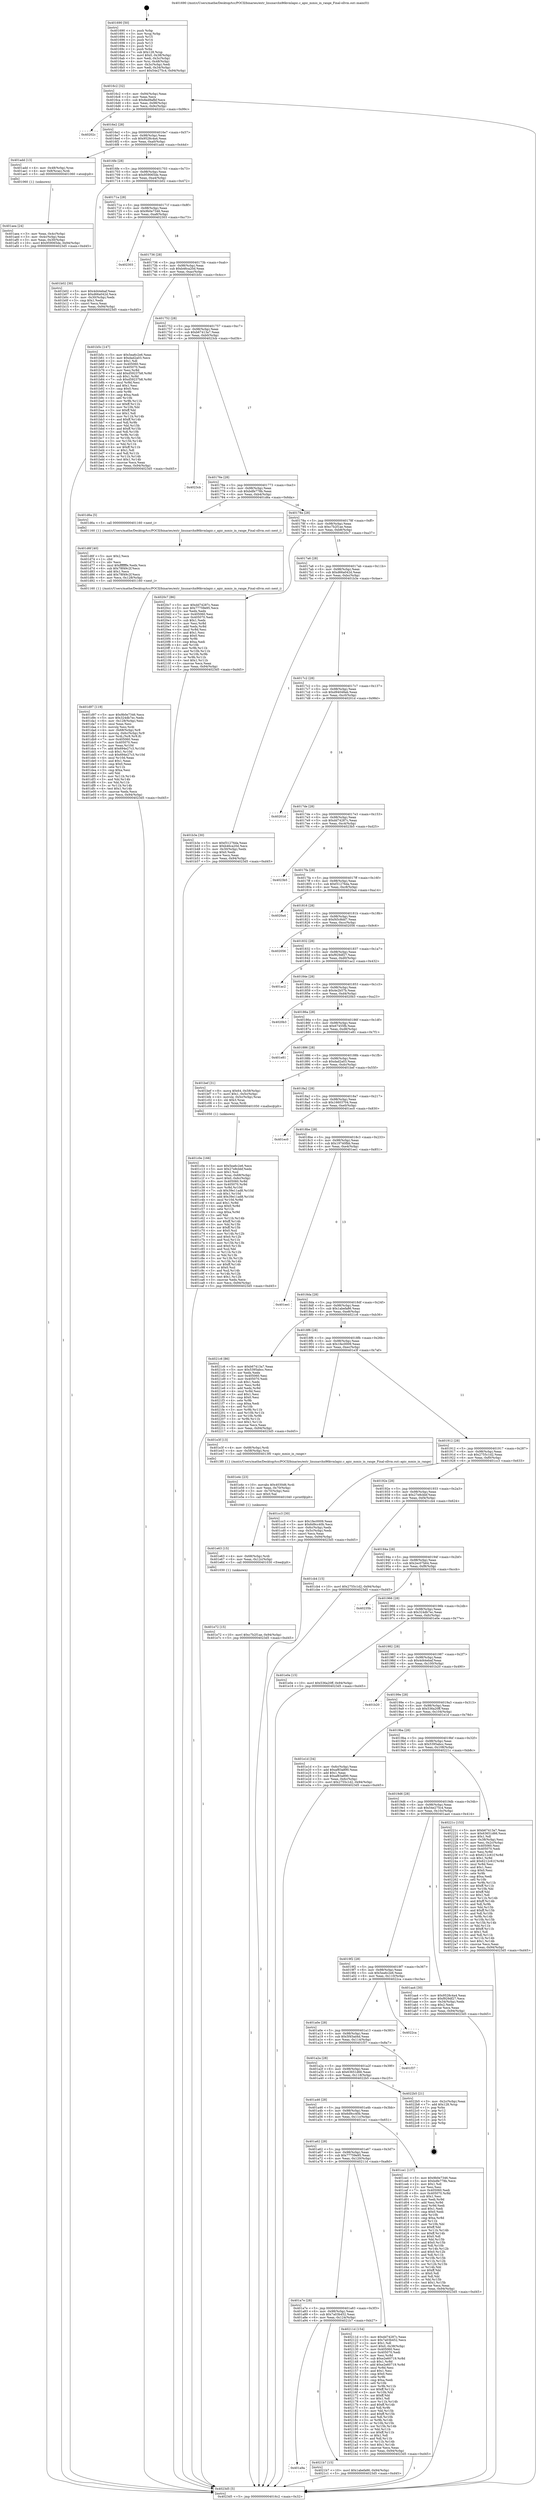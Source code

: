 digraph "0x401690" {
  label = "0x401690 (/mnt/c/Users/mathe/Desktop/tcc/POCII/binaries/extr_linuxarchx86kvmlapic.c_apic_mmio_in_range_Final-ollvm.out::main(0))"
  labelloc = "t"
  node[shape=record]

  Entry [label="",width=0.3,height=0.3,shape=circle,fillcolor=black,style=filled]
  "0x4016c2" [label="{
     0x4016c2 [32]\l
     | [instrs]\l
     &nbsp;&nbsp;0x4016c2 \<+6\>: mov -0x94(%rbp),%eax\l
     &nbsp;&nbsp;0x4016c8 \<+2\>: mov %eax,%ecx\l
     &nbsp;&nbsp;0x4016ca \<+6\>: sub $0x8ed9afbf,%ecx\l
     &nbsp;&nbsp;0x4016d0 \<+6\>: mov %eax,-0x98(%rbp)\l
     &nbsp;&nbsp;0x4016d6 \<+6\>: mov %ecx,-0x9c(%rbp)\l
     &nbsp;&nbsp;0x4016dc \<+6\>: je 000000000040202c \<main+0x99c\>\l
  }"]
  "0x40202c" [label="{
     0x40202c\l
  }", style=dashed]
  "0x4016e2" [label="{
     0x4016e2 [28]\l
     | [instrs]\l
     &nbsp;&nbsp;0x4016e2 \<+5\>: jmp 00000000004016e7 \<main+0x57\>\l
     &nbsp;&nbsp;0x4016e7 \<+6\>: mov -0x98(%rbp),%eax\l
     &nbsp;&nbsp;0x4016ed \<+5\>: sub $0x9528c4a4,%eax\l
     &nbsp;&nbsp;0x4016f2 \<+6\>: mov %eax,-0xa0(%rbp)\l
     &nbsp;&nbsp;0x4016f8 \<+6\>: je 0000000000401add \<main+0x44d\>\l
  }"]
  Exit [label="",width=0.3,height=0.3,shape=circle,fillcolor=black,style=filled,peripheries=2]
  "0x401add" [label="{
     0x401add [13]\l
     | [instrs]\l
     &nbsp;&nbsp;0x401add \<+4\>: mov -0x48(%rbp),%rax\l
     &nbsp;&nbsp;0x401ae1 \<+4\>: mov 0x8(%rax),%rdi\l
     &nbsp;&nbsp;0x401ae5 \<+5\>: call 0000000000401060 \<atoi@plt\>\l
     | [calls]\l
     &nbsp;&nbsp;0x401060 \{1\} (unknown)\l
  }"]
  "0x4016fe" [label="{
     0x4016fe [28]\l
     | [instrs]\l
     &nbsp;&nbsp;0x4016fe \<+5\>: jmp 0000000000401703 \<main+0x73\>\l
     &nbsp;&nbsp;0x401703 \<+6\>: mov -0x98(%rbp),%eax\l
     &nbsp;&nbsp;0x401709 \<+5\>: sub $0x959065de,%eax\l
     &nbsp;&nbsp;0x40170e \<+6\>: mov %eax,-0xa4(%rbp)\l
     &nbsp;&nbsp;0x401714 \<+6\>: je 0000000000401b02 \<main+0x472\>\l
  }"]
  "0x401a9a" [label="{
     0x401a9a\l
  }", style=dashed]
  "0x401b02" [label="{
     0x401b02 [30]\l
     | [instrs]\l
     &nbsp;&nbsp;0x401b02 \<+5\>: mov $0x4d44ebaf,%eax\l
     &nbsp;&nbsp;0x401b07 \<+5\>: mov $0xd66a042d,%ecx\l
     &nbsp;&nbsp;0x401b0c \<+3\>: mov -0x30(%rbp),%edx\l
     &nbsp;&nbsp;0x401b0f \<+3\>: cmp $0x1,%edx\l
     &nbsp;&nbsp;0x401b12 \<+3\>: cmovl %ecx,%eax\l
     &nbsp;&nbsp;0x401b15 \<+6\>: mov %eax,-0x94(%rbp)\l
     &nbsp;&nbsp;0x401b1b \<+5\>: jmp 00000000004023d5 \<main+0xd45\>\l
  }"]
  "0x40171a" [label="{
     0x40171a [28]\l
     | [instrs]\l
     &nbsp;&nbsp;0x40171a \<+5\>: jmp 000000000040171f \<main+0x8f\>\l
     &nbsp;&nbsp;0x40171f \<+6\>: mov -0x98(%rbp),%eax\l
     &nbsp;&nbsp;0x401725 \<+5\>: sub $0x9b0e7346,%eax\l
     &nbsp;&nbsp;0x40172a \<+6\>: mov %eax,-0xa8(%rbp)\l
     &nbsp;&nbsp;0x401730 \<+6\>: je 0000000000402303 \<main+0xc73\>\l
  }"]
  "0x4021b7" [label="{
     0x4021b7 [15]\l
     | [instrs]\l
     &nbsp;&nbsp;0x4021b7 \<+10\>: movl $0x1abefa86,-0x94(%rbp)\l
     &nbsp;&nbsp;0x4021c1 \<+5\>: jmp 00000000004023d5 \<main+0xd45\>\l
  }"]
  "0x402303" [label="{
     0x402303\l
  }", style=dashed]
  "0x401736" [label="{
     0x401736 [28]\l
     | [instrs]\l
     &nbsp;&nbsp;0x401736 \<+5\>: jmp 000000000040173b \<main+0xab\>\l
     &nbsp;&nbsp;0x40173b \<+6\>: mov -0x98(%rbp),%eax\l
     &nbsp;&nbsp;0x401741 \<+5\>: sub $0xb46ca20d,%eax\l
     &nbsp;&nbsp;0x401746 \<+6\>: mov %eax,-0xac(%rbp)\l
     &nbsp;&nbsp;0x40174c \<+6\>: je 0000000000401b5c \<main+0x4cc\>\l
  }"]
  "0x401a7e" [label="{
     0x401a7e [28]\l
     | [instrs]\l
     &nbsp;&nbsp;0x401a7e \<+5\>: jmp 0000000000401a83 \<main+0x3f3\>\l
     &nbsp;&nbsp;0x401a83 \<+6\>: mov -0x98(%rbp),%eax\l
     &nbsp;&nbsp;0x401a89 \<+5\>: sub $0x7a03b452,%eax\l
     &nbsp;&nbsp;0x401a8e \<+6\>: mov %eax,-0x124(%rbp)\l
     &nbsp;&nbsp;0x401a94 \<+6\>: je 00000000004021b7 \<main+0xb27\>\l
  }"]
  "0x401b5c" [label="{
     0x401b5c [147]\l
     | [instrs]\l
     &nbsp;&nbsp;0x401b5c \<+5\>: mov $0x5ea6c2e6,%eax\l
     &nbsp;&nbsp;0x401b61 \<+5\>: mov $0xdad2a03,%ecx\l
     &nbsp;&nbsp;0x401b66 \<+2\>: mov $0x1,%dl\l
     &nbsp;&nbsp;0x401b68 \<+7\>: mov 0x405060,%esi\l
     &nbsp;&nbsp;0x401b6f \<+7\>: mov 0x405070,%edi\l
     &nbsp;&nbsp;0x401b76 \<+3\>: mov %esi,%r8d\l
     &nbsp;&nbsp;0x401b79 \<+7\>: add $0xd59237b8,%r8d\l
     &nbsp;&nbsp;0x401b80 \<+4\>: sub $0x1,%r8d\l
     &nbsp;&nbsp;0x401b84 \<+7\>: sub $0xd59237b8,%r8d\l
     &nbsp;&nbsp;0x401b8b \<+4\>: imul %r8d,%esi\l
     &nbsp;&nbsp;0x401b8f \<+3\>: and $0x1,%esi\l
     &nbsp;&nbsp;0x401b92 \<+3\>: cmp $0x0,%esi\l
     &nbsp;&nbsp;0x401b95 \<+4\>: sete %r9b\l
     &nbsp;&nbsp;0x401b99 \<+3\>: cmp $0xa,%edi\l
     &nbsp;&nbsp;0x401b9c \<+4\>: setl %r10b\l
     &nbsp;&nbsp;0x401ba0 \<+3\>: mov %r9b,%r11b\l
     &nbsp;&nbsp;0x401ba3 \<+4\>: xor $0xff,%r11b\l
     &nbsp;&nbsp;0x401ba7 \<+3\>: mov %r10b,%bl\l
     &nbsp;&nbsp;0x401baa \<+3\>: xor $0xff,%bl\l
     &nbsp;&nbsp;0x401bad \<+3\>: xor $0x1,%dl\l
     &nbsp;&nbsp;0x401bb0 \<+3\>: mov %r11b,%r14b\l
     &nbsp;&nbsp;0x401bb3 \<+4\>: and $0xff,%r14b\l
     &nbsp;&nbsp;0x401bb7 \<+3\>: and %dl,%r9b\l
     &nbsp;&nbsp;0x401bba \<+3\>: mov %bl,%r15b\l
     &nbsp;&nbsp;0x401bbd \<+4\>: and $0xff,%r15b\l
     &nbsp;&nbsp;0x401bc1 \<+3\>: and %dl,%r10b\l
     &nbsp;&nbsp;0x401bc4 \<+3\>: or %r9b,%r14b\l
     &nbsp;&nbsp;0x401bc7 \<+3\>: or %r10b,%r15b\l
     &nbsp;&nbsp;0x401bca \<+3\>: xor %r15b,%r14b\l
     &nbsp;&nbsp;0x401bcd \<+3\>: or %bl,%r11b\l
     &nbsp;&nbsp;0x401bd0 \<+4\>: xor $0xff,%r11b\l
     &nbsp;&nbsp;0x401bd4 \<+3\>: or $0x1,%dl\l
     &nbsp;&nbsp;0x401bd7 \<+3\>: and %dl,%r11b\l
     &nbsp;&nbsp;0x401bda \<+3\>: or %r11b,%r14b\l
     &nbsp;&nbsp;0x401bdd \<+4\>: test $0x1,%r14b\l
     &nbsp;&nbsp;0x401be1 \<+3\>: cmovne %ecx,%eax\l
     &nbsp;&nbsp;0x401be4 \<+6\>: mov %eax,-0x94(%rbp)\l
     &nbsp;&nbsp;0x401bea \<+5\>: jmp 00000000004023d5 \<main+0xd45\>\l
  }"]
  "0x401752" [label="{
     0x401752 [28]\l
     | [instrs]\l
     &nbsp;&nbsp;0x401752 \<+5\>: jmp 0000000000401757 \<main+0xc7\>\l
     &nbsp;&nbsp;0x401757 \<+6\>: mov -0x98(%rbp),%eax\l
     &nbsp;&nbsp;0x40175d \<+5\>: sub $0xb67413a7,%eax\l
     &nbsp;&nbsp;0x401762 \<+6\>: mov %eax,-0xb0(%rbp)\l
     &nbsp;&nbsp;0x401768 \<+6\>: je 00000000004023cb \<main+0xd3b\>\l
  }"]
  "0x40211d" [label="{
     0x40211d [154]\l
     | [instrs]\l
     &nbsp;&nbsp;0x40211d \<+5\>: mov $0xdd74287c,%eax\l
     &nbsp;&nbsp;0x402122 \<+5\>: mov $0x7a03b452,%ecx\l
     &nbsp;&nbsp;0x402127 \<+2\>: mov $0x1,%dl\l
     &nbsp;&nbsp;0x402129 \<+7\>: movl $0x0,-0x38(%rbp)\l
     &nbsp;&nbsp;0x402130 \<+7\>: mov 0x405060,%esi\l
     &nbsp;&nbsp;0x402137 \<+7\>: mov 0x405070,%edi\l
     &nbsp;&nbsp;0x40213e \<+3\>: mov %esi,%r8d\l
     &nbsp;&nbsp;0x402141 \<+7\>: sub $0xe2e60719,%r8d\l
     &nbsp;&nbsp;0x402148 \<+4\>: sub $0x1,%r8d\l
     &nbsp;&nbsp;0x40214c \<+7\>: add $0xe2e60719,%r8d\l
     &nbsp;&nbsp;0x402153 \<+4\>: imul %r8d,%esi\l
     &nbsp;&nbsp;0x402157 \<+3\>: and $0x1,%esi\l
     &nbsp;&nbsp;0x40215a \<+3\>: cmp $0x0,%esi\l
     &nbsp;&nbsp;0x40215d \<+4\>: sete %r9b\l
     &nbsp;&nbsp;0x402161 \<+3\>: cmp $0xa,%edi\l
     &nbsp;&nbsp;0x402164 \<+4\>: setl %r10b\l
     &nbsp;&nbsp;0x402168 \<+3\>: mov %r9b,%r11b\l
     &nbsp;&nbsp;0x40216b \<+4\>: xor $0xff,%r11b\l
     &nbsp;&nbsp;0x40216f \<+3\>: mov %r10b,%bl\l
     &nbsp;&nbsp;0x402172 \<+3\>: xor $0xff,%bl\l
     &nbsp;&nbsp;0x402175 \<+3\>: xor $0x1,%dl\l
     &nbsp;&nbsp;0x402178 \<+3\>: mov %r11b,%r14b\l
     &nbsp;&nbsp;0x40217b \<+4\>: and $0xff,%r14b\l
     &nbsp;&nbsp;0x40217f \<+3\>: and %dl,%r9b\l
     &nbsp;&nbsp;0x402182 \<+3\>: mov %bl,%r15b\l
     &nbsp;&nbsp;0x402185 \<+4\>: and $0xff,%r15b\l
     &nbsp;&nbsp;0x402189 \<+3\>: and %dl,%r10b\l
     &nbsp;&nbsp;0x40218c \<+3\>: or %r9b,%r14b\l
     &nbsp;&nbsp;0x40218f \<+3\>: or %r10b,%r15b\l
     &nbsp;&nbsp;0x402192 \<+3\>: xor %r15b,%r14b\l
     &nbsp;&nbsp;0x402195 \<+3\>: or %bl,%r11b\l
     &nbsp;&nbsp;0x402198 \<+4\>: xor $0xff,%r11b\l
     &nbsp;&nbsp;0x40219c \<+3\>: or $0x1,%dl\l
     &nbsp;&nbsp;0x40219f \<+3\>: and %dl,%r11b\l
     &nbsp;&nbsp;0x4021a2 \<+3\>: or %r11b,%r14b\l
     &nbsp;&nbsp;0x4021a5 \<+4\>: test $0x1,%r14b\l
     &nbsp;&nbsp;0x4021a9 \<+3\>: cmovne %ecx,%eax\l
     &nbsp;&nbsp;0x4021ac \<+6\>: mov %eax,-0x94(%rbp)\l
     &nbsp;&nbsp;0x4021b2 \<+5\>: jmp 00000000004023d5 \<main+0xd45\>\l
  }"]
  "0x4023cb" [label="{
     0x4023cb\l
  }", style=dashed]
  "0x40176e" [label="{
     0x40176e [28]\l
     | [instrs]\l
     &nbsp;&nbsp;0x40176e \<+5\>: jmp 0000000000401773 \<main+0xe3\>\l
     &nbsp;&nbsp;0x401773 \<+6\>: mov -0x98(%rbp),%eax\l
     &nbsp;&nbsp;0x401779 \<+5\>: sub $0xbdfe778b,%eax\l
     &nbsp;&nbsp;0x40177e \<+6\>: mov %eax,-0xb4(%rbp)\l
     &nbsp;&nbsp;0x401784 \<+6\>: je 0000000000401d6a \<main+0x6da\>\l
  }"]
  "0x401e72" [label="{
     0x401e72 [15]\l
     | [instrs]\l
     &nbsp;&nbsp;0x401e72 \<+10\>: movl $0xc7b2f1ae,-0x94(%rbp)\l
     &nbsp;&nbsp;0x401e7c \<+5\>: jmp 00000000004023d5 \<main+0xd45\>\l
  }"]
  "0x401d6a" [label="{
     0x401d6a [5]\l
     | [instrs]\l
     &nbsp;&nbsp;0x401d6a \<+5\>: call 0000000000401160 \<next_i\>\l
     | [calls]\l
     &nbsp;&nbsp;0x401160 \{1\} (/mnt/c/Users/mathe/Desktop/tcc/POCII/binaries/extr_linuxarchx86kvmlapic.c_apic_mmio_in_range_Final-ollvm.out::next_i)\l
  }"]
  "0x40178a" [label="{
     0x40178a [28]\l
     | [instrs]\l
     &nbsp;&nbsp;0x40178a \<+5\>: jmp 000000000040178f \<main+0xff\>\l
     &nbsp;&nbsp;0x40178f \<+6\>: mov -0x98(%rbp),%eax\l
     &nbsp;&nbsp;0x401795 \<+5\>: sub $0xc7b2f1ae,%eax\l
     &nbsp;&nbsp;0x40179a \<+6\>: mov %eax,-0xb8(%rbp)\l
     &nbsp;&nbsp;0x4017a0 \<+6\>: je 00000000004020c7 \<main+0xa37\>\l
  }"]
  "0x401e63" [label="{
     0x401e63 [15]\l
     | [instrs]\l
     &nbsp;&nbsp;0x401e63 \<+4\>: mov -0x68(%rbp),%rdi\l
     &nbsp;&nbsp;0x401e67 \<+6\>: mov %eax,-0x12c(%rbp)\l
     &nbsp;&nbsp;0x401e6d \<+5\>: call 0000000000401030 \<free@plt\>\l
     | [calls]\l
     &nbsp;&nbsp;0x401030 \{1\} (unknown)\l
  }"]
  "0x4020c7" [label="{
     0x4020c7 [86]\l
     | [instrs]\l
     &nbsp;&nbsp;0x4020c7 \<+5\>: mov $0xdd74287c,%eax\l
     &nbsp;&nbsp;0x4020cc \<+5\>: mov $0x77759e95,%ecx\l
     &nbsp;&nbsp;0x4020d1 \<+2\>: xor %edx,%edx\l
     &nbsp;&nbsp;0x4020d3 \<+7\>: mov 0x405060,%esi\l
     &nbsp;&nbsp;0x4020da \<+7\>: mov 0x405070,%edi\l
     &nbsp;&nbsp;0x4020e1 \<+3\>: sub $0x1,%edx\l
     &nbsp;&nbsp;0x4020e4 \<+3\>: mov %esi,%r8d\l
     &nbsp;&nbsp;0x4020e7 \<+3\>: add %edx,%r8d\l
     &nbsp;&nbsp;0x4020ea \<+4\>: imul %r8d,%esi\l
     &nbsp;&nbsp;0x4020ee \<+3\>: and $0x1,%esi\l
     &nbsp;&nbsp;0x4020f1 \<+3\>: cmp $0x0,%esi\l
     &nbsp;&nbsp;0x4020f4 \<+4\>: sete %r9b\l
     &nbsp;&nbsp;0x4020f8 \<+3\>: cmp $0xa,%edi\l
     &nbsp;&nbsp;0x4020fb \<+4\>: setl %r10b\l
     &nbsp;&nbsp;0x4020ff \<+3\>: mov %r9b,%r11b\l
     &nbsp;&nbsp;0x402102 \<+3\>: and %r10b,%r11b\l
     &nbsp;&nbsp;0x402105 \<+3\>: xor %r10b,%r9b\l
     &nbsp;&nbsp;0x402108 \<+3\>: or %r9b,%r11b\l
     &nbsp;&nbsp;0x40210b \<+4\>: test $0x1,%r11b\l
     &nbsp;&nbsp;0x40210f \<+3\>: cmovne %ecx,%eax\l
     &nbsp;&nbsp;0x402112 \<+6\>: mov %eax,-0x94(%rbp)\l
     &nbsp;&nbsp;0x402118 \<+5\>: jmp 00000000004023d5 \<main+0xd45\>\l
  }"]
  "0x4017a6" [label="{
     0x4017a6 [28]\l
     | [instrs]\l
     &nbsp;&nbsp;0x4017a6 \<+5\>: jmp 00000000004017ab \<main+0x11b\>\l
     &nbsp;&nbsp;0x4017ab \<+6\>: mov -0x98(%rbp),%eax\l
     &nbsp;&nbsp;0x4017b1 \<+5\>: sub $0xd66a042d,%eax\l
     &nbsp;&nbsp;0x4017b6 \<+6\>: mov %eax,-0xbc(%rbp)\l
     &nbsp;&nbsp;0x4017bc \<+6\>: je 0000000000401b3e \<main+0x4ae\>\l
  }"]
  "0x401e4c" [label="{
     0x401e4c [23]\l
     | [instrs]\l
     &nbsp;&nbsp;0x401e4c \<+10\>: movabs $0x4030d6,%rdi\l
     &nbsp;&nbsp;0x401e56 \<+3\>: mov %eax,-0x70(%rbp)\l
     &nbsp;&nbsp;0x401e59 \<+3\>: mov -0x70(%rbp),%esi\l
     &nbsp;&nbsp;0x401e5c \<+2\>: mov $0x0,%al\l
     &nbsp;&nbsp;0x401e5e \<+5\>: call 0000000000401040 \<printf@plt\>\l
     | [calls]\l
     &nbsp;&nbsp;0x401040 \{1\} (unknown)\l
  }"]
  "0x401b3e" [label="{
     0x401b3e [30]\l
     | [instrs]\l
     &nbsp;&nbsp;0x401b3e \<+5\>: mov $0xf31276da,%eax\l
     &nbsp;&nbsp;0x401b43 \<+5\>: mov $0xb46ca20d,%ecx\l
     &nbsp;&nbsp;0x401b48 \<+3\>: mov -0x30(%rbp),%edx\l
     &nbsp;&nbsp;0x401b4b \<+3\>: cmp $0x0,%edx\l
     &nbsp;&nbsp;0x401b4e \<+3\>: cmove %ecx,%eax\l
     &nbsp;&nbsp;0x401b51 \<+6\>: mov %eax,-0x94(%rbp)\l
     &nbsp;&nbsp;0x401b57 \<+5\>: jmp 00000000004023d5 \<main+0xd45\>\l
  }"]
  "0x4017c2" [label="{
     0x4017c2 [28]\l
     | [instrs]\l
     &nbsp;&nbsp;0x4017c2 \<+5\>: jmp 00000000004017c7 \<main+0x137\>\l
     &nbsp;&nbsp;0x4017c7 \<+6\>: mov -0x98(%rbp),%eax\l
     &nbsp;&nbsp;0x4017cd \<+5\>: sub $0xd94048ab,%eax\l
     &nbsp;&nbsp;0x4017d2 \<+6\>: mov %eax,-0xc0(%rbp)\l
     &nbsp;&nbsp;0x4017d8 \<+6\>: je 000000000040201d \<main+0x98d\>\l
  }"]
  "0x401d97" [label="{
     0x401d97 [119]\l
     | [instrs]\l
     &nbsp;&nbsp;0x401d97 \<+5\>: mov $0x9b0e7346,%ecx\l
     &nbsp;&nbsp;0x401d9c \<+5\>: mov $0x324db7ec,%edx\l
     &nbsp;&nbsp;0x401da1 \<+6\>: mov -0x128(%rbp),%esi\l
     &nbsp;&nbsp;0x401da7 \<+3\>: imul %eax,%esi\l
     &nbsp;&nbsp;0x401daa \<+3\>: movslq %esi,%rdi\l
     &nbsp;&nbsp;0x401dad \<+4\>: mov -0x68(%rbp),%r8\l
     &nbsp;&nbsp;0x401db1 \<+4\>: movslq -0x6c(%rbp),%r9\l
     &nbsp;&nbsp;0x401db5 \<+4\>: mov %rdi,(%r8,%r9,8)\l
     &nbsp;&nbsp;0x401db9 \<+7\>: mov 0x405060,%eax\l
     &nbsp;&nbsp;0x401dc0 \<+7\>: mov 0x405070,%esi\l
     &nbsp;&nbsp;0x401dc7 \<+3\>: mov %eax,%r10d\l
     &nbsp;&nbsp;0x401dca \<+7\>: add $0x694e27c3,%r10d\l
     &nbsp;&nbsp;0x401dd1 \<+4\>: sub $0x1,%r10d\l
     &nbsp;&nbsp;0x401dd5 \<+7\>: sub $0x694e27c3,%r10d\l
     &nbsp;&nbsp;0x401ddc \<+4\>: imul %r10d,%eax\l
     &nbsp;&nbsp;0x401de0 \<+3\>: and $0x1,%eax\l
     &nbsp;&nbsp;0x401de3 \<+3\>: cmp $0x0,%eax\l
     &nbsp;&nbsp;0x401de6 \<+4\>: sete %r11b\l
     &nbsp;&nbsp;0x401dea \<+3\>: cmp $0xa,%esi\l
     &nbsp;&nbsp;0x401ded \<+3\>: setl %bl\l
     &nbsp;&nbsp;0x401df0 \<+3\>: mov %r11b,%r14b\l
     &nbsp;&nbsp;0x401df3 \<+3\>: and %bl,%r14b\l
     &nbsp;&nbsp;0x401df6 \<+3\>: xor %bl,%r11b\l
     &nbsp;&nbsp;0x401df9 \<+3\>: or %r11b,%r14b\l
     &nbsp;&nbsp;0x401dfc \<+4\>: test $0x1,%r14b\l
     &nbsp;&nbsp;0x401e00 \<+3\>: cmovne %edx,%ecx\l
     &nbsp;&nbsp;0x401e03 \<+6\>: mov %ecx,-0x94(%rbp)\l
     &nbsp;&nbsp;0x401e09 \<+5\>: jmp 00000000004023d5 \<main+0xd45\>\l
  }"]
  "0x40201d" [label="{
     0x40201d\l
  }", style=dashed]
  "0x4017de" [label="{
     0x4017de [28]\l
     | [instrs]\l
     &nbsp;&nbsp;0x4017de \<+5\>: jmp 00000000004017e3 \<main+0x153\>\l
     &nbsp;&nbsp;0x4017e3 \<+6\>: mov -0x98(%rbp),%eax\l
     &nbsp;&nbsp;0x4017e9 \<+5\>: sub $0xdd74287c,%eax\l
     &nbsp;&nbsp;0x4017ee \<+6\>: mov %eax,-0xc4(%rbp)\l
     &nbsp;&nbsp;0x4017f4 \<+6\>: je 00000000004023b5 \<main+0xd25\>\l
  }"]
  "0x401d6f" [label="{
     0x401d6f [40]\l
     | [instrs]\l
     &nbsp;&nbsp;0x401d6f \<+5\>: mov $0x2,%ecx\l
     &nbsp;&nbsp;0x401d74 \<+1\>: cltd\l
     &nbsp;&nbsp;0x401d75 \<+2\>: idiv %ecx\l
     &nbsp;&nbsp;0x401d77 \<+6\>: imul $0xfffffffe,%edx,%ecx\l
     &nbsp;&nbsp;0x401d7d \<+6\>: sub $0x78f49c2f,%ecx\l
     &nbsp;&nbsp;0x401d83 \<+3\>: add $0x1,%ecx\l
     &nbsp;&nbsp;0x401d86 \<+6\>: add $0x78f49c2f,%ecx\l
     &nbsp;&nbsp;0x401d8c \<+6\>: mov %ecx,-0x128(%rbp)\l
     &nbsp;&nbsp;0x401d92 \<+5\>: call 0000000000401160 \<next_i\>\l
     | [calls]\l
     &nbsp;&nbsp;0x401160 \{1\} (/mnt/c/Users/mathe/Desktop/tcc/POCII/binaries/extr_linuxarchx86kvmlapic.c_apic_mmio_in_range_Final-ollvm.out::next_i)\l
  }"]
  "0x4023b5" [label="{
     0x4023b5\l
  }", style=dashed]
  "0x4017fa" [label="{
     0x4017fa [28]\l
     | [instrs]\l
     &nbsp;&nbsp;0x4017fa \<+5\>: jmp 00000000004017ff \<main+0x16f\>\l
     &nbsp;&nbsp;0x4017ff \<+6\>: mov -0x98(%rbp),%eax\l
     &nbsp;&nbsp;0x401805 \<+5\>: sub $0xf31276da,%eax\l
     &nbsp;&nbsp;0x40180a \<+6\>: mov %eax,-0xc8(%rbp)\l
     &nbsp;&nbsp;0x401810 \<+6\>: je 00000000004020a4 \<main+0xa14\>\l
  }"]
  "0x401a62" [label="{
     0x401a62 [28]\l
     | [instrs]\l
     &nbsp;&nbsp;0x401a62 \<+5\>: jmp 0000000000401a67 \<main+0x3d7\>\l
     &nbsp;&nbsp;0x401a67 \<+6\>: mov -0x98(%rbp),%eax\l
     &nbsp;&nbsp;0x401a6d \<+5\>: sub $0x77759e95,%eax\l
     &nbsp;&nbsp;0x401a72 \<+6\>: mov %eax,-0x120(%rbp)\l
     &nbsp;&nbsp;0x401a78 \<+6\>: je 000000000040211d \<main+0xa8d\>\l
  }"]
  "0x4020a4" [label="{
     0x4020a4\l
  }", style=dashed]
  "0x401816" [label="{
     0x401816 [28]\l
     | [instrs]\l
     &nbsp;&nbsp;0x401816 \<+5\>: jmp 000000000040181b \<main+0x18b\>\l
     &nbsp;&nbsp;0x40181b \<+6\>: mov -0x98(%rbp),%eax\l
     &nbsp;&nbsp;0x401821 \<+5\>: sub $0xf45c8dd7,%eax\l
     &nbsp;&nbsp;0x401826 \<+6\>: mov %eax,-0xcc(%rbp)\l
     &nbsp;&nbsp;0x40182c \<+6\>: je 0000000000402056 \<main+0x9c6\>\l
  }"]
  "0x401ce1" [label="{
     0x401ce1 [137]\l
     | [instrs]\l
     &nbsp;&nbsp;0x401ce1 \<+5\>: mov $0x9b0e7346,%eax\l
     &nbsp;&nbsp;0x401ce6 \<+5\>: mov $0xbdfe778b,%ecx\l
     &nbsp;&nbsp;0x401ceb \<+2\>: mov $0x1,%dl\l
     &nbsp;&nbsp;0x401ced \<+2\>: xor %esi,%esi\l
     &nbsp;&nbsp;0x401cef \<+7\>: mov 0x405060,%edi\l
     &nbsp;&nbsp;0x401cf6 \<+8\>: mov 0x405070,%r8d\l
     &nbsp;&nbsp;0x401cfe \<+3\>: sub $0x1,%esi\l
     &nbsp;&nbsp;0x401d01 \<+3\>: mov %edi,%r9d\l
     &nbsp;&nbsp;0x401d04 \<+3\>: add %esi,%r9d\l
     &nbsp;&nbsp;0x401d07 \<+4\>: imul %r9d,%edi\l
     &nbsp;&nbsp;0x401d0b \<+3\>: and $0x1,%edi\l
     &nbsp;&nbsp;0x401d0e \<+3\>: cmp $0x0,%edi\l
     &nbsp;&nbsp;0x401d11 \<+4\>: sete %r10b\l
     &nbsp;&nbsp;0x401d15 \<+4\>: cmp $0xa,%r8d\l
     &nbsp;&nbsp;0x401d19 \<+4\>: setl %r11b\l
     &nbsp;&nbsp;0x401d1d \<+3\>: mov %r10b,%bl\l
     &nbsp;&nbsp;0x401d20 \<+3\>: xor $0xff,%bl\l
     &nbsp;&nbsp;0x401d23 \<+3\>: mov %r11b,%r14b\l
     &nbsp;&nbsp;0x401d26 \<+4\>: xor $0xff,%r14b\l
     &nbsp;&nbsp;0x401d2a \<+3\>: xor $0x0,%dl\l
     &nbsp;&nbsp;0x401d2d \<+3\>: mov %bl,%r15b\l
     &nbsp;&nbsp;0x401d30 \<+4\>: and $0x0,%r15b\l
     &nbsp;&nbsp;0x401d34 \<+3\>: and %dl,%r10b\l
     &nbsp;&nbsp;0x401d37 \<+3\>: mov %r14b,%r12b\l
     &nbsp;&nbsp;0x401d3a \<+4\>: and $0x0,%r12b\l
     &nbsp;&nbsp;0x401d3e \<+3\>: and %dl,%r11b\l
     &nbsp;&nbsp;0x401d41 \<+3\>: or %r10b,%r15b\l
     &nbsp;&nbsp;0x401d44 \<+3\>: or %r11b,%r12b\l
     &nbsp;&nbsp;0x401d47 \<+3\>: xor %r12b,%r15b\l
     &nbsp;&nbsp;0x401d4a \<+3\>: or %r14b,%bl\l
     &nbsp;&nbsp;0x401d4d \<+3\>: xor $0xff,%bl\l
     &nbsp;&nbsp;0x401d50 \<+3\>: or $0x0,%dl\l
     &nbsp;&nbsp;0x401d53 \<+2\>: and %dl,%bl\l
     &nbsp;&nbsp;0x401d55 \<+3\>: or %bl,%r15b\l
     &nbsp;&nbsp;0x401d58 \<+4\>: test $0x1,%r15b\l
     &nbsp;&nbsp;0x401d5c \<+3\>: cmovne %ecx,%eax\l
     &nbsp;&nbsp;0x401d5f \<+6\>: mov %eax,-0x94(%rbp)\l
     &nbsp;&nbsp;0x401d65 \<+5\>: jmp 00000000004023d5 \<main+0xd45\>\l
  }"]
  "0x402056" [label="{
     0x402056\l
  }", style=dashed]
  "0x401832" [label="{
     0x401832 [28]\l
     | [instrs]\l
     &nbsp;&nbsp;0x401832 \<+5\>: jmp 0000000000401837 \<main+0x1a7\>\l
     &nbsp;&nbsp;0x401837 \<+6\>: mov -0x98(%rbp),%eax\l
     &nbsp;&nbsp;0x40183d \<+5\>: sub $0xf929df27,%eax\l
     &nbsp;&nbsp;0x401842 \<+6\>: mov %eax,-0xd0(%rbp)\l
     &nbsp;&nbsp;0x401848 \<+6\>: je 0000000000401ac2 \<main+0x432\>\l
  }"]
  "0x401a46" [label="{
     0x401a46 [28]\l
     | [instrs]\l
     &nbsp;&nbsp;0x401a46 \<+5\>: jmp 0000000000401a4b \<main+0x3bb\>\l
     &nbsp;&nbsp;0x401a4b \<+6\>: mov -0x98(%rbp),%eax\l
     &nbsp;&nbsp;0x401a51 \<+5\>: sub $0x6d9cc40b,%eax\l
     &nbsp;&nbsp;0x401a56 \<+6\>: mov %eax,-0x11c(%rbp)\l
     &nbsp;&nbsp;0x401a5c \<+6\>: je 0000000000401ce1 \<main+0x651\>\l
  }"]
  "0x401ac2" [label="{
     0x401ac2\l
  }", style=dashed]
  "0x40184e" [label="{
     0x40184e [28]\l
     | [instrs]\l
     &nbsp;&nbsp;0x40184e \<+5\>: jmp 0000000000401853 \<main+0x1c3\>\l
     &nbsp;&nbsp;0x401853 \<+6\>: mov -0x98(%rbp),%eax\l
     &nbsp;&nbsp;0x401859 \<+5\>: sub $0x4e2b57b,%eax\l
     &nbsp;&nbsp;0x40185e \<+6\>: mov %eax,-0xd4(%rbp)\l
     &nbsp;&nbsp;0x401864 \<+6\>: je 00000000004020b3 \<main+0xa23\>\l
  }"]
  "0x4022b5" [label="{
     0x4022b5 [21]\l
     | [instrs]\l
     &nbsp;&nbsp;0x4022b5 \<+3\>: mov -0x2c(%rbp),%eax\l
     &nbsp;&nbsp;0x4022b8 \<+7\>: add $0x128,%rsp\l
     &nbsp;&nbsp;0x4022bf \<+1\>: pop %rbx\l
     &nbsp;&nbsp;0x4022c0 \<+2\>: pop %r12\l
     &nbsp;&nbsp;0x4022c2 \<+2\>: pop %r13\l
     &nbsp;&nbsp;0x4022c4 \<+2\>: pop %r14\l
     &nbsp;&nbsp;0x4022c6 \<+2\>: pop %r15\l
     &nbsp;&nbsp;0x4022c8 \<+1\>: pop %rbp\l
     &nbsp;&nbsp;0x4022c9 \<+1\>: ret\l
  }"]
  "0x4020b3" [label="{
     0x4020b3\l
  }", style=dashed]
  "0x40186a" [label="{
     0x40186a [28]\l
     | [instrs]\l
     &nbsp;&nbsp;0x40186a \<+5\>: jmp 000000000040186f \<main+0x1df\>\l
     &nbsp;&nbsp;0x40186f \<+6\>: mov -0x98(%rbp),%eax\l
     &nbsp;&nbsp;0x401875 \<+5\>: sub $0x67455fb,%eax\l
     &nbsp;&nbsp;0x40187a \<+6\>: mov %eax,-0xd8(%rbp)\l
     &nbsp;&nbsp;0x401880 \<+6\>: je 0000000000401e81 \<main+0x7f1\>\l
  }"]
  "0x401a2a" [label="{
     0x401a2a [28]\l
     | [instrs]\l
     &nbsp;&nbsp;0x401a2a \<+5\>: jmp 0000000000401a2f \<main+0x39f\>\l
     &nbsp;&nbsp;0x401a2f \<+6\>: mov -0x98(%rbp),%eax\l
     &nbsp;&nbsp;0x401a35 \<+5\>: sub $0x63651d66,%eax\l
     &nbsp;&nbsp;0x401a3a \<+6\>: mov %eax,-0x118(%rbp)\l
     &nbsp;&nbsp;0x401a40 \<+6\>: je 00000000004022b5 \<main+0xc25\>\l
  }"]
  "0x401e81" [label="{
     0x401e81\l
  }", style=dashed]
  "0x401886" [label="{
     0x401886 [28]\l
     | [instrs]\l
     &nbsp;&nbsp;0x401886 \<+5\>: jmp 000000000040188b \<main+0x1fb\>\l
     &nbsp;&nbsp;0x40188b \<+6\>: mov -0x98(%rbp),%eax\l
     &nbsp;&nbsp;0x401891 \<+5\>: sub $0xdad2a03,%eax\l
     &nbsp;&nbsp;0x401896 \<+6\>: mov %eax,-0xdc(%rbp)\l
     &nbsp;&nbsp;0x40189c \<+6\>: je 0000000000401bef \<main+0x55f\>\l
  }"]
  "0x401f37" [label="{
     0x401f37\l
  }", style=dashed]
  "0x401bef" [label="{
     0x401bef [31]\l
     | [instrs]\l
     &nbsp;&nbsp;0x401bef \<+8\>: movq $0x64,-0x58(%rbp)\l
     &nbsp;&nbsp;0x401bf7 \<+7\>: movl $0x1,-0x5c(%rbp)\l
     &nbsp;&nbsp;0x401bfe \<+4\>: movslq -0x5c(%rbp),%rax\l
     &nbsp;&nbsp;0x401c02 \<+4\>: shl $0x3,%rax\l
     &nbsp;&nbsp;0x401c06 \<+3\>: mov %rax,%rdi\l
     &nbsp;&nbsp;0x401c09 \<+5\>: call 0000000000401050 \<malloc@plt\>\l
     | [calls]\l
     &nbsp;&nbsp;0x401050 \{1\} (unknown)\l
  }"]
  "0x4018a2" [label="{
     0x4018a2 [28]\l
     | [instrs]\l
     &nbsp;&nbsp;0x4018a2 \<+5\>: jmp 00000000004018a7 \<main+0x217\>\l
     &nbsp;&nbsp;0x4018a7 \<+6\>: mov -0x98(%rbp),%eax\l
     &nbsp;&nbsp;0x4018ad \<+5\>: sub $0x16603704,%eax\l
     &nbsp;&nbsp;0x4018b2 \<+6\>: mov %eax,-0xe0(%rbp)\l
     &nbsp;&nbsp;0x4018b8 \<+6\>: je 0000000000401ec0 \<main+0x830\>\l
  }"]
  "0x401a0e" [label="{
     0x401a0e [28]\l
     | [instrs]\l
     &nbsp;&nbsp;0x401a0e \<+5\>: jmp 0000000000401a13 \<main+0x383\>\l
     &nbsp;&nbsp;0x401a13 \<+6\>: mov -0x98(%rbp),%eax\l
     &nbsp;&nbsp;0x401a19 \<+5\>: sub $0x5f45ad4d,%eax\l
     &nbsp;&nbsp;0x401a1e \<+6\>: mov %eax,-0x114(%rbp)\l
     &nbsp;&nbsp;0x401a24 \<+6\>: je 0000000000401f37 \<main+0x8a7\>\l
  }"]
  "0x401ec0" [label="{
     0x401ec0\l
  }", style=dashed]
  "0x4018be" [label="{
     0x4018be [28]\l
     | [instrs]\l
     &nbsp;&nbsp;0x4018be \<+5\>: jmp 00000000004018c3 \<main+0x233\>\l
     &nbsp;&nbsp;0x4018c3 \<+6\>: mov -0x98(%rbp),%eax\l
     &nbsp;&nbsp;0x4018c9 \<+5\>: sub $0x19740fbb,%eax\l
     &nbsp;&nbsp;0x4018ce \<+6\>: mov %eax,-0xe4(%rbp)\l
     &nbsp;&nbsp;0x4018d4 \<+6\>: je 0000000000401ee1 \<main+0x851\>\l
  }"]
  "0x4022ca" [label="{
     0x4022ca\l
  }", style=dashed]
  "0x401ee1" [label="{
     0x401ee1\l
  }", style=dashed]
  "0x4018da" [label="{
     0x4018da [28]\l
     | [instrs]\l
     &nbsp;&nbsp;0x4018da \<+5\>: jmp 00000000004018df \<main+0x24f\>\l
     &nbsp;&nbsp;0x4018df \<+6\>: mov -0x98(%rbp),%eax\l
     &nbsp;&nbsp;0x4018e5 \<+5\>: sub $0x1abefa86,%eax\l
     &nbsp;&nbsp;0x4018ea \<+6\>: mov %eax,-0xe8(%rbp)\l
     &nbsp;&nbsp;0x4018f0 \<+6\>: je 00000000004021c6 \<main+0xb36\>\l
  }"]
  "0x401c0e" [label="{
     0x401c0e [166]\l
     | [instrs]\l
     &nbsp;&nbsp;0x401c0e \<+5\>: mov $0x5ea6c2e6,%ecx\l
     &nbsp;&nbsp;0x401c13 \<+5\>: mov $0x27e8cbbf,%edx\l
     &nbsp;&nbsp;0x401c18 \<+3\>: mov $0x1,%sil\l
     &nbsp;&nbsp;0x401c1b \<+4\>: mov %rax,-0x68(%rbp)\l
     &nbsp;&nbsp;0x401c1f \<+7\>: movl $0x0,-0x6c(%rbp)\l
     &nbsp;&nbsp;0x401c26 \<+8\>: mov 0x405060,%r8d\l
     &nbsp;&nbsp;0x401c2e \<+8\>: mov 0x405070,%r9d\l
     &nbsp;&nbsp;0x401c36 \<+3\>: mov %r8d,%r10d\l
     &nbsp;&nbsp;0x401c39 \<+7\>: sub $0x39e11ad8,%r10d\l
     &nbsp;&nbsp;0x401c40 \<+4\>: sub $0x1,%r10d\l
     &nbsp;&nbsp;0x401c44 \<+7\>: add $0x39e11ad8,%r10d\l
     &nbsp;&nbsp;0x401c4b \<+4\>: imul %r10d,%r8d\l
     &nbsp;&nbsp;0x401c4f \<+4\>: and $0x1,%r8d\l
     &nbsp;&nbsp;0x401c53 \<+4\>: cmp $0x0,%r8d\l
     &nbsp;&nbsp;0x401c57 \<+4\>: sete %r11b\l
     &nbsp;&nbsp;0x401c5b \<+4\>: cmp $0xa,%r9d\l
     &nbsp;&nbsp;0x401c5f \<+3\>: setl %bl\l
     &nbsp;&nbsp;0x401c62 \<+3\>: mov %r11b,%r14b\l
     &nbsp;&nbsp;0x401c65 \<+4\>: xor $0xff,%r14b\l
     &nbsp;&nbsp;0x401c69 \<+3\>: mov %bl,%r15b\l
     &nbsp;&nbsp;0x401c6c \<+4\>: xor $0xff,%r15b\l
     &nbsp;&nbsp;0x401c70 \<+4\>: xor $0x0,%sil\l
     &nbsp;&nbsp;0x401c74 \<+3\>: mov %r14b,%r12b\l
     &nbsp;&nbsp;0x401c77 \<+4\>: and $0x0,%r12b\l
     &nbsp;&nbsp;0x401c7b \<+3\>: and %sil,%r11b\l
     &nbsp;&nbsp;0x401c7e \<+3\>: mov %r15b,%r13b\l
     &nbsp;&nbsp;0x401c81 \<+4\>: and $0x0,%r13b\l
     &nbsp;&nbsp;0x401c85 \<+3\>: and %sil,%bl\l
     &nbsp;&nbsp;0x401c88 \<+3\>: or %r11b,%r12b\l
     &nbsp;&nbsp;0x401c8b \<+3\>: or %bl,%r13b\l
     &nbsp;&nbsp;0x401c8e \<+3\>: xor %r13b,%r12b\l
     &nbsp;&nbsp;0x401c91 \<+3\>: or %r15b,%r14b\l
     &nbsp;&nbsp;0x401c94 \<+4\>: xor $0xff,%r14b\l
     &nbsp;&nbsp;0x401c98 \<+4\>: or $0x0,%sil\l
     &nbsp;&nbsp;0x401c9c \<+3\>: and %sil,%r14b\l
     &nbsp;&nbsp;0x401c9f \<+3\>: or %r14b,%r12b\l
     &nbsp;&nbsp;0x401ca2 \<+4\>: test $0x1,%r12b\l
     &nbsp;&nbsp;0x401ca6 \<+3\>: cmovne %edx,%ecx\l
     &nbsp;&nbsp;0x401ca9 \<+6\>: mov %ecx,-0x94(%rbp)\l
     &nbsp;&nbsp;0x401caf \<+5\>: jmp 00000000004023d5 \<main+0xd45\>\l
  }"]
  "0x4021c6" [label="{
     0x4021c6 [86]\l
     | [instrs]\l
     &nbsp;&nbsp;0x4021c6 \<+5\>: mov $0xb67413a7,%eax\l
     &nbsp;&nbsp;0x4021cb \<+5\>: mov $0x5395abcc,%ecx\l
     &nbsp;&nbsp;0x4021d0 \<+2\>: xor %edx,%edx\l
     &nbsp;&nbsp;0x4021d2 \<+7\>: mov 0x405060,%esi\l
     &nbsp;&nbsp;0x4021d9 \<+7\>: mov 0x405070,%edi\l
     &nbsp;&nbsp;0x4021e0 \<+3\>: sub $0x1,%edx\l
     &nbsp;&nbsp;0x4021e3 \<+3\>: mov %esi,%r8d\l
     &nbsp;&nbsp;0x4021e6 \<+3\>: add %edx,%r8d\l
     &nbsp;&nbsp;0x4021e9 \<+4\>: imul %r8d,%esi\l
     &nbsp;&nbsp;0x4021ed \<+3\>: and $0x1,%esi\l
     &nbsp;&nbsp;0x4021f0 \<+3\>: cmp $0x0,%esi\l
     &nbsp;&nbsp;0x4021f3 \<+4\>: sete %r9b\l
     &nbsp;&nbsp;0x4021f7 \<+3\>: cmp $0xa,%edi\l
     &nbsp;&nbsp;0x4021fa \<+4\>: setl %r10b\l
     &nbsp;&nbsp;0x4021fe \<+3\>: mov %r9b,%r11b\l
     &nbsp;&nbsp;0x402201 \<+3\>: and %r10b,%r11b\l
     &nbsp;&nbsp;0x402204 \<+3\>: xor %r10b,%r9b\l
     &nbsp;&nbsp;0x402207 \<+3\>: or %r9b,%r11b\l
     &nbsp;&nbsp;0x40220a \<+4\>: test $0x1,%r11b\l
     &nbsp;&nbsp;0x40220e \<+3\>: cmovne %ecx,%eax\l
     &nbsp;&nbsp;0x402211 \<+6\>: mov %eax,-0x94(%rbp)\l
     &nbsp;&nbsp;0x402217 \<+5\>: jmp 00000000004023d5 \<main+0xd45\>\l
  }"]
  "0x4018f6" [label="{
     0x4018f6 [28]\l
     | [instrs]\l
     &nbsp;&nbsp;0x4018f6 \<+5\>: jmp 00000000004018fb \<main+0x26b\>\l
     &nbsp;&nbsp;0x4018fb \<+6\>: mov -0x98(%rbp),%eax\l
     &nbsp;&nbsp;0x401901 \<+5\>: sub $0x1fec0009,%eax\l
     &nbsp;&nbsp;0x401906 \<+6\>: mov %eax,-0xec(%rbp)\l
     &nbsp;&nbsp;0x40190c \<+6\>: je 0000000000401e3f \<main+0x7af\>\l
  }"]
  "0x401aea" [label="{
     0x401aea [24]\l
     | [instrs]\l
     &nbsp;&nbsp;0x401aea \<+3\>: mov %eax,-0x4c(%rbp)\l
     &nbsp;&nbsp;0x401aed \<+3\>: mov -0x4c(%rbp),%eax\l
     &nbsp;&nbsp;0x401af0 \<+3\>: mov %eax,-0x30(%rbp)\l
     &nbsp;&nbsp;0x401af3 \<+10\>: movl $0x959065de,-0x94(%rbp)\l
     &nbsp;&nbsp;0x401afd \<+5\>: jmp 00000000004023d5 \<main+0xd45\>\l
  }"]
  "0x401e3f" [label="{
     0x401e3f [13]\l
     | [instrs]\l
     &nbsp;&nbsp;0x401e3f \<+4\>: mov -0x68(%rbp),%rdi\l
     &nbsp;&nbsp;0x401e43 \<+4\>: mov -0x58(%rbp),%rsi\l
     &nbsp;&nbsp;0x401e47 \<+5\>: call 00000000004013f0 \<apic_mmio_in_range\>\l
     | [calls]\l
     &nbsp;&nbsp;0x4013f0 \{1\} (/mnt/c/Users/mathe/Desktop/tcc/POCII/binaries/extr_linuxarchx86kvmlapic.c_apic_mmio_in_range_Final-ollvm.out::apic_mmio_in_range)\l
  }"]
  "0x401912" [label="{
     0x401912 [28]\l
     | [instrs]\l
     &nbsp;&nbsp;0x401912 \<+5\>: jmp 0000000000401917 \<main+0x287\>\l
     &nbsp;&nbsp;0x401917 \<+6\>: mov -0x98(%rbp),%eax\l
     &nbsp;&nbsp;0x40191d \<+5\>: sub $0x2755c1d2,%eax\l
     &nbsp;&nbsp;0x401922 \<+6\>: mov %eax,-0xf0(%rbp)\l
     &nbsp;&nbsp;0x401928 \<+6\>: je 0000000000401cc3 \<main+0x633\>\l
  }"]
  "0x401690" [label="{
     0x401690 [50]\l
     | [instrs]\l
     &nbsp;&nbsp;0x401690 \<+1\>: push %rbp\l
     &nbsp;&nbsp;0x401691 \<+3\>: mov %rsp,%rbp\l
     &nbsp;&nbsp;0x401694 \<+2\>: push %r15\l
     &nbsp;&nbsp;0x401696 \<+2\>: push %r14\l
     &nbsp;&nbsp;0x401698 \<+2\>: push %r13\l
     &nbsp;&nbsp;0x40169a \<+2\>: push %r12\l
     &nbsp;&nbsp;0x40169c \<+1\>: push %rbx\l
     &nbsp;&nbsp;0x40169d \<+7\>: sub $0x128,%rsp\l
     &nbsp;&nbsp;0x4016a4 \<+7\>: movl $0x0,-0x38(%rbp)\l
     &nbsp;&nbsp;0x4016ab \<+3\>: mov %edi,-0x3c(%rbp)\l
     &nbsp;&nbsp;0x4016ae \<+4\>: mov %rsi,-0x48(%rbp)\l
     &nbsp;&nbsp;0x4016b2 \<+3\>: mov -0x3c(%rbp),%edi\l
     &nbsp;&nbsp;0x4016b5 \<+3\>: mov %edi,-0x34(%rbp)\l
     &nbsp;&nbsp;0x4016b8 \<+10\>: movl $0x54e275c4,-0x94(%rbp)\l
  }"]
  "0x401cc3" [label="{
     0x401cc3 [30]\l
     | [instrs]\l
     &nbsp;&nbsp;0x401cc3 \<+5\>: mov $0x1fec0009,%eax\l
     &nbsp;&nbsp;0x401cc8 \<+5\>: mov $0x6d9cc40b,%ecx\l
     &nbsp;&nbsp;0x401ccd \<+3\>: mov -0x6c(%rbp),%edx\l
     &nbsp;&nbsp;0x401cd0 \<+3\>: cmp -0x5c(%rbp),%edx\l
     &nbsp;&nbsp;0x401cd3 \<+3\>: cmovl %ecx,%eax\l
     &nbsp;&nbsp;0x401cd6 \<+6\>: mov %eax,-0x94(%rbp)\l
     &nbsp;&nbsp;0x401cdc \<+5\>: jmp 00000000004023d5 \<main+0xd45\>\l
  }"]
  "0x40192e" [label="{
     0x40192e [28]\l
     | [instrs]\l
     &nbsp;&nbsp;0x40192e \<+5\>: jmp 0000000000401933 \<main+0x2a3\>\l
     &nbsp;&nbsp;0x401933 \<+6\>: mov -0x98(%rbp),%eax\l
     &nbsp;&nbsp;0x401939 \<+5\>: sub $0x27e8cbbf,%eax\l
     &nbsp;&nbsp;0x40193e \<+6\>: mov %eax,-0xf4(%rbp)\l
     &nbsp;&nbsp;0x401944 \<+6\>: je 0000000000401cb4 \<main+0x624\>\l
  }"]
  "0x4023d5" [label="{
     0x4023d5 [5]\l
     | [instrs]\l
     &nbsp;&nbsp;0x4023d5 \<+5\>: jmp 00000000004016c2 \<main+0x32\>\l
  }"]
  "0x401cb4" [label="{
     0x401cb4 [15]\l
     | [instrs]\l
     &nbsp;&nbsp;0x401cb4 \<+10\>: movl $0x2755c1d2,-0x94(%rbp)\l
     &nbsp;&nbsp;0x401cbe \<+5\>: jmp 00000000004023d5 \<main+0xd45\>\l
  }"]
  "0x40194a" [label="{
     0x40194a [28]\l
     | [instrs]\l
     &nbsp;&nbsp;0x40194a \<+5\>: jmp 000000000040194f \<main+0x2bf\>\l
     &nbsp;&nbsp;0x40194f \<+6\>: mov -0x98(%rbp),%eax\l
     &nbsp;&nbsp;0x401955 \<+5\>: sub $0x2ec07b64,%eax\l
     &nbsp;&nbsp;0x40195a \<+6\>: mov %eax,-0xf8(%rbp)\l
     &nbsp;&nbsp;0x401960 \<+6\>: je 000000000040235b \<main+0xccb\>\l
  }"]
  "0x4019f2" [label="{
     0x4019f2 [28]\l
     | [instrs]\l
     &nbsp;&nbsp;0x4019f2 \<+5\>: jmp 00000000004019f7 \<main+0x367\>\l
     &nbsp;&nbsp;0x4019f7 \<+6\>: mov -0x98(%rbp),%eax\l
     &nbsp;&nbsp;0x4019fd \<+5\>: sub $0x5ea6c2e6,%eax\l
     &nbsp;&nbsp;0x401a02 \<+6\>: mov %eax,-0x110(%rbp)\l
     &nbsp;&nbsp;0x401a08 \<+6\>: je 00000000004022ca \<main+0xc3a\>\l
  }"]
  "0x40235b" [label="{
     0x40235b\l
  }", style=dashed]
  "0x401966" [label="{
     0x401966 [28]\l
     | [instrs]\l
     &nbsp;&nbsp;0x401966 \<+5\>: jmp 000000000040196b \<main+0x2db\>\l
     &nbsp;&nbsp;0x40196b \<+6\>: mov -0x98(%rbp),%eax\l
     &nbsp;&nbsp;0x401971 \<+5\>: sub $0x324db7ec,%eax\l
     &nbsp;&nbsp;0x401976 \<+6\>: mov %eax,-0xfc(%rbp)\l
     &nbsp;&nbsp;0x40197c \<+6\>: je 0000000000401e0e \<main+0x77e\>\l
  }"]
  "0x401aa4" [label="{
     0x401aa4 [30]\l
     | [instrs]\l
     &nbsp;&nbsp;0x401aa4 \<+5\>: mov $0x9528c4a4,%eax\l
     &nbsp;&nbsp;0x401aa9 \<+5\>: mov $0xf929df27,%ecx\l
     &nbsp;&nbsp;0x401aae \<+3\>: mov -0x34(%rbp),%edx\l
     &nbsp;&nbsp;0x401ab1 \<+3\>: cmp $0x2,%edx\l
     &nbsp;&nbsp;0x401ab4 \<+3\>: cmovne %ecx,%eax\l
     &nbsp;&nbsp;0x401ab7 \<+6\>: mov %eax,-0x94(%rbp)\l
     &nbsp;&nbsp;0x401abd \<+5\>: jmp 00000000004023d5 \<main+0xd45\>\l
  }"]
  "0x401e0e" [label="{
     0x401e0e [15]\l
     | [instrs]\l
     &nbsp;&nbsp;0x401e0e \<+10\>: movl $0x536a20ff,-0x94(%rbp)\l
     &nbsp;&nbsp;0x401e18 \<+5\>: jmp 00000000004023d5 \<main+0xd45\>\l
  }"]
  "0x401982" [label="{
     0x401982 [28]\l
     | [instrs]\l
     &nbsp;&nbsp;0x401982 \<+5\>: jmp 0000000000401987 \<main+0x2f7\>\l
     &nbsp;&nbsp;0x401987 \<+6\>: mov -0x98(%rbp),%eax\l
     &nbsp;&nbsp;0x40198d \<+5\>: sub $0x4d44ebaf,%eax\l
     &nbsp;&nbsp;0x401992 \<+6\>: mov %eax,-0x100(%rbp)\l
     &nbsp;&nbsp;0x401998 \<+6\>: je 0000000000401b20 \<main+0x490\>\l
  }"]
  "0x4019d6" [label="{
     0x4019d6 [28]\l
     | [instrs]\l
     &nbsp;&nbsp;0x4019d6 \<+5\>: jmp 00000000004019db \<main+0x34b\>\l
     &nbsp;&nbsp;0x4019db \<+6\>: mov -0x98(%rbp),%eax\l
     &nbsp;&nbsp;0x4019e1 \<+5\>: sub $0x54e275c4,%eax\l
     &nbsp;&nbsp;0x4019e6 \<+6\>: mov %eax,-0x10c(%rbp)\l
     &nbsp;&nbsp;0x4019ec \<+6\>: je 0000000000401aa4 \<main+0x414\>\l
  }"]
  "0x401b20" [label="{
     0x401b20\l
  }", style=dashed]
  "0x40199e" [label="{
     0x40199e [28]\l
     | [instrs]\l
     &nbsp;&nbsp;0x40199e \<+5\>: jmp 00000000004019a3 \<main+0x313\>\l
     &nbsp;&nbsp;0x4019a3 \<+6\>: mov -0x98(%rbp),%eax\l
     &nbsp;&nbsp;0x4019a9 \<+5\>: sub $0x536a20ff,%eax\l
     &nbsp;&nbsp;0x4019ae \<+6\>: mov %eax,-0x104(%rbp)\l
     &nbsp;&nbsp;0x4019b4 \<+6\>: je 0000000000401e1d \<main+0x78d\>\l
  }"]
  "0x40221c" [label="{
     0x40221c [153]\l
     | [instrs]\l
     &nbsp;&nbsp;0x40221c \<+5\>: mov $0xb67413a7,%eax\l
     &nbsp;&nbsp;0x402221 \<+5\>: mov $0x63651d66,%ecx\l
     &nbsp;&nbsp;0x402226 \<+2\>: mov $0x1,%dl\l
     &nbsp;&nbsp;0x402228 \<+3\>: mov -0x38(%rbp),%esi\l
     &nbsp;&nbsp;0x40222b \<+3\>: mov %esi,-0x2c(%rbp)\l
     &nbsp;&nbsp;0x40222e \<+7\>: mov 0x405060,%esi\l
     &nbsp;&nbsp;0x402235 \<+7\>: mov 0x405070,%edi\l
     &nbsp;&nbsp;0x40223c \<+3\>: mov %esi,%r8d\l
     &nbsp;&nbsp;0x40223f \<+7\>: sub $0x6212c61f,%r8d\l
     &nbsp;&nbsp;0x402246 \<+4\>: sub $0x1,%r8d\l
     &nbsp;&nbsp;0x40224a \<+7\>: add $0x6212c61f,%r8d\l
     &nbsp;&nbsp;0x402251 \<+4\>: imul %r8d,%esi\l
     &nbsp;&nbsp;0x402255 \<+3\>: and $0x1,%esi\l
     &nbsp;&nbsp;0x402258 \<+3\>: cmp $0x0,%esi\l
     &nbsp;&nbsp;0x40225b \<+4\>: sete %r9b\l
     &nbsp;&nbsp;0x40225f \<+3\>: cmp $0xa,%edi\l
     &nbsp;&nbsp;0x402262 \<+4\>: setl %r10b\l
     &nbsp;&nbsp;0x402266 \<+3\>: mov %r9b,%r11b\l
     &nbsp;&nbsp;0x402269 \<+4\>: xor $0xff,%r11b\l
     &nbsp;&nbsp;0x40226d \<+3\>: mov %r10b,%bl\l
     &nbsp;&nbsp;0x402270 \<+3\>: xor $0xff,%bl\l
     &nbsp;&nbsp;0x402273 \<+3\>: xor $0x1,%dl\l
     &nbsp;&nbsp;0x402276 \<+3\>: mov %r11b,%r14b\l
     &nbsp;&nbsp;0x402279 \<+4\>: and $0xff,%r14b\l
     &nbsp;&nbsp;0x40227d \<+3\>: and %dl,%r9b\l
     &nbsp;&nbsp;0x402280 \<+3\>: mov %bl,%r15b\l
     &nbsp;&nbsp;0x402283 \<+4\>: and $0xff,%r15b\l
     &nbsp;&nbsp;0x402287 \<+3\>: and %dl,%r10b\l
     &nbsp;&nbsp;0x40228a \<+3\>: or %r9b,%r14b\l
     &nbsp;&nbsp;0x40228d \<+3\>: or %r10b,%r15b\l
     &nbsp;&nbsp;0x402290 \<+3\>: xor %r15b,%r14b\l
     &nbsp;&nbsp;0x402293 \<+3\>: or %bl,%r11b\l
     &nbsp;&nbsp;0x402296 \<+4\>: xor $0xff,%r11b\l
     &nbsp;&nbsp;0x40229a \<+3\>: or $0x1,%dl\l
     &nbsp;&nbsp;0x40229d \<+3\>: and %dl,%r11b\l
     &nbsp;&nbsp;0x4022a0 \<+3\>: or %r11b,%r14b\l
     &nbsp;&nbsp;0x4022a3 \<+4\>: test $0x1,%r14b\l
     &nbsp;&nbsp;0x4022a7 \<+3\>: cmovne %ecx,%eax\l
     &nbsp;&nbsp;0x4022aa \<+6\>: mov %eax,-0x94(%rbp)\l
     &nbsp;&nbsp;0x4022b0 \<+5\>: jmp 00000000004023d5 \<main+0xd45\>\l
  }"]
  "0x401e1d" [label="{
     0x401e1d [34]\l
     | [instrs]\l
     &nbsp;&nbsp;0x401e1d \<+3\>: mov -0x6c(%rbp),%eax\l
     &nbsp;&nbsp;0x401e20 \<+5\>: add $0xaf83a890,%eax\l
     &nbsp;&nbsp;0x401e25 \<+3\>: add $0x1,%eax\l
     &nbsp;&nbsp;0x401e28 \<+5\>: sub $0xaf83a890,%eax\l
     &nbsp;&nbsp;0x401e2d \<+3\>: mov %eax,-0x6c(%rbp)\l
     &nbsp;&nbsp;0x401e30 \<+10\>: movl $0x2755c1d2,-0x94(%rbp)\l
     &nbsp;&nbsp;0x401e3a \<+5\>: jmp 00000000004023d5 \<main+0xd45\>\l
  }"]
  "0x4019ba" [label="{
     0x4019ba [28]\l
     | [instrs]\l
     &nbsp;&nbsp;0x4019ba \<+5\>: jmp 00000000004019bf \<main+0x32f\>\l
     &nbsp;&nbsp;0x4019bf \<+6\>: mov -0x98(%rbp),%eax\l
     &nbsp;&nbsp;0x4019c5 \<+5\>: sub $0x5395abcc,%eax\l
     &nbsp;&nbsp;0x4019ca \<+6\>: mov %eax,-0x108(%rbp)\l
     &nbsp;&nbsp;0x4019d0 \<+6\>: je 000000000040221c \<main+0xb8c\>\l
  }"]
  Entry -> "0x401690" [label=" 1"]
  "0x4016c2" -> "0x40202c" [label=" 0"]
  "0x4016c2" -> "0x4016e2" [label=" 20"]
  "0x4022b5" -> Exit [label=" 1"]
  "0x4016e2" -> "0x401add" [label=" 1"]
  "0x4016e2" -> "0x4016fe" [label=" 19"]
  "0x40221c" -> "0x4023d5" [label=" 1"]
  "0x4016fe" -> "0x401b02" [label=" 1"]
  "0x4016fe" -> "0x40171a" [label=" 18"]
  "0x4021c6" -> "0x4023d5" [label=" 1"]
  "0x40171a" -> "0x402303" [label=" 0"]
  "0x40171a" -> "0x401736" [label=" 18"]
  "0x4021b7" -> "0x4023d5" [label=" 1"]
  "0x401736" -> "0x401b5c" [label=" 1"]
  "0x401736" -> "0x401752" [label=" 17"]
  "0x401a7e" -> "0x4021b7" [label=" 1"]
  "0x401752" -> "0x4023cb" [label=" 0"]
  "0x401752" -> "0x40176e" [label=" 17"]
  "0x401a7e" -> "0x401a9a" [label=" 0"]
  "0x40176e" -> "0x401d6a" [label=" 1"]
  "0x40176e" -> "0x40178a" [label=" 16"]
  "0x401a62" -> "0x401a7e" [label=" 1"]
  "0x40178a" -> "0x4020c7" [label=" 1"]
  "0x40178a" -> "0x4017a6" [label=" 15"]
  "0x401a62" -> "0x40211d" [label=" 1"]
  "0x4017a6" -> "0x401b3e" [label=" 1"]
  "0x4017a6" -> "0x4017c2" [label=" 14"]
  "0x40211d" -> "0x4023d5" [label=" 1"]
  "0x4017c2" -> "0x40201d" [label=" 0"]
  "0x4017c2" -> "0x4017de" [label=" 14"]
  "0x4020c7" -> "0x4023d5" [label=" 1"]
  "0x4017de" -> "0x4023b5" [label=" 0"]
  "0x4017de" -> "0x4017fa" [label=" 14"]
  "0x401e72" -> "0x4023d5" [label=" 1"]
  "0x4017fa" -> "0x4020a4" [label=" 0"]
  "0x4017fa" -> "0x401816" [label=" 14"]
  "0x401e63" -> "0x401e72" [label=" 1"]
  "0x401816" -> "0x402056" [label=" 0"]
  "0x401816" -> "0x401832" [label=" 14"]
  "0x401e4c" -> "0x401e63" [label=" 1"]
  "0x401832" -> "0x401ac2" [label=" 0"]
  "0x401832" -> "0x40184e" [label=" 14"]
  "0x401e1d" -> "0x4023d5" [label=" 1"]
  "0x40184e" -> "0x4020b3" [label=" 0"]
  "0x40184e" -> "0x40186a" [label=" 14"]
  "0x401e0e" -> "0x4023d5" [label=" 1"]
  "0x40186a" -> "0x401e81" [label=" 0"]
  "0x40186a" -> "0x401886" [label=" 14"]
  "0x401d6f" -> "0x401d97" [label=" 1"]
  "0x401886" -> "0x401bef" [label=" 1"]
  "0x401886" -> "0x4018a2" [label=" 13"]
  "0x401d6a" -> "0x401d6f" [label=" 1"]
  "0x4018a2" -> "0x401ec0" [label=" 0"]
  "0x4018a2" -> "0x4018be" [label=" 13"]
  "0x401a46" -> "0x401a62" [label=" 2"]
  "0x4018be" -> "0x401ee1" [label=" 0"]
  "0x4018be" -> "0x4018da" [label=" 13"]
  "0x401a46" -> "0x401ce1" [label=" 1"]
  "0x4018da" -> "0x4021c6" [label=" 1"]
  "0x4018da" -> "0x4018f6" [label=" 12"]
  "0x401a2a" -> "0x401a46" [label=" 3"]
  "0x4018f6" -> "0x401e3f" [label=" 1"]
  "0x4018f6" -> "0x401912" [label=" 11"]
  "0x401a2a" -> "0x4022b5" [label=" 1"]
  "0x401912" -> "0x401cc3" [label=" 2"]
  "0x401912" -> "0x40192e" [label=" 9"]
  "0x401d97" -> "0x4023d5" [label=" 1"]
  "0x40192e" -> "0x401cb4" [label=" 1"]
  "0x40192e" -> "0x40194a" [label=" 8"]
  "0x401a0e" -> "0x401a2a" [label=" 4"]
  "0x40194a" -> "0x40235b" [label=" 0"]
  "0x40194a" -> "0x401966" [label=" 8"]
  "0x401a0e" -> "0x401f37" [label=" 0"]
  "0x401966" -> "0x401e0e" [label=" 1"]
  "0x401966" -> "0x401982" [label=" 7"]
  "0x401ce1" -> "0x4023d5" [label=" 1"]
  "0x401982" -> "0x401b20" [label=" 0"]
  "0x401982" -> "0x40199e" [label=" 7"]
  "0x4019f2" -> "0x4022ca" [label=" 0"]
  "0x40199e" -> "0x401e1d" [label=" 1"]
  "0x40199e" -> "0x4019ba" [label=" 6"]
  "0x401e3f" -> "0x401e4c" [label=" 1"]
  "0x4019ba" -> "0x40221c" [label=" 1"]
  "0x4019ba" -> "0x4019d6" [label=" 5"]
  "0x4019f2" -> "0x401a0e" [label=" 4"]
  "0x4019d6" -> "0x401aa4" [label=" 1"]
  "0x4019d6" -> "0x4019f2" [label=" 4"]
  "0x401aa4" -> "0x4023d5" [label=" 1"]
  "0x401690" -> "0x4016c2" [label=" 1"]
  "0x4023d5" -> "0x4016c2" [label=" 19"]
  "0x401add" -> "0x401aea" [label=" 1"]
  "0x401aea" -> "0x4023d5" [label=" 1"]
  "0x401b02" -> "0x4023d5" [label=" 1"]
  "0x401b3e" -> "0x4023d5" [label=" 1"]
  "0x401b5c" -> "0x4023d5" [label=" 1"]
  "0x401bef" -> "0x401c0e" [label=" 1"]
  "0x401c0e" -> "0x4023d5" [label=" 1"]
  "0x401cb4" -> "0x4023d5" [label=" 1"]
  "0x401cc3" -> "0x4023d5" [label=" 2"]
}
